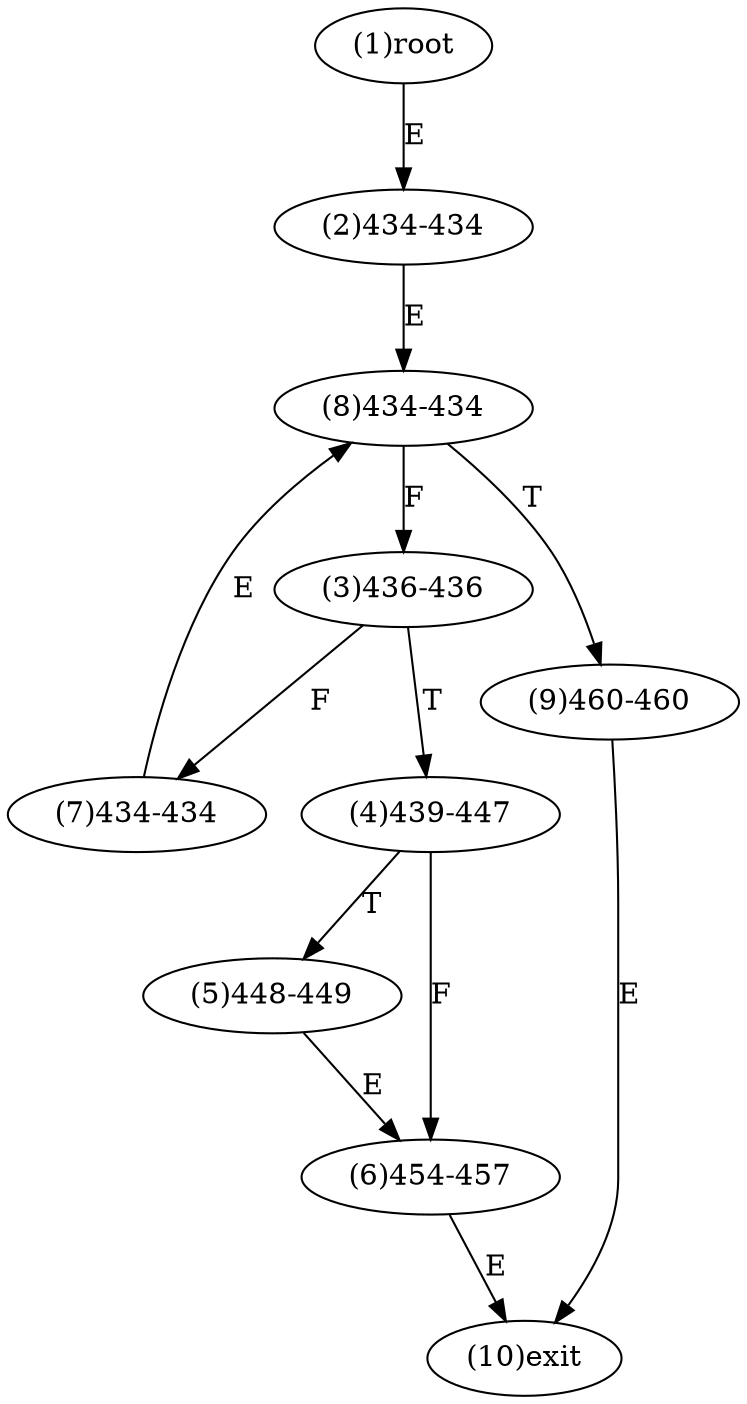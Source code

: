 digraph "" { 
1[ label="(1)root"];
2[ label="(2)434-434"];
3[ label="(3)436-436"];
4[ label="(4)439-447"];
5[ label="(5)448-449"];
6[ label="(6)454-457"];
7[ label="(7)434-434"];
8[ label="(8)434-434"];
9[ label="(9)460-460"];
10[ label="(10)exit"];
1->2[ label="E"];
2->8[ label="E"];
3->7[ label="F"];
3->4[ label="T"];
4->6[ label="F"];
4->5[ label="T"];
5->6[ label="E"];
6->10[ label="E"];
7->8[ label="E"];
8->3[ label="F"];
8->9[ label="T"];
9->10[ label="E"];
}